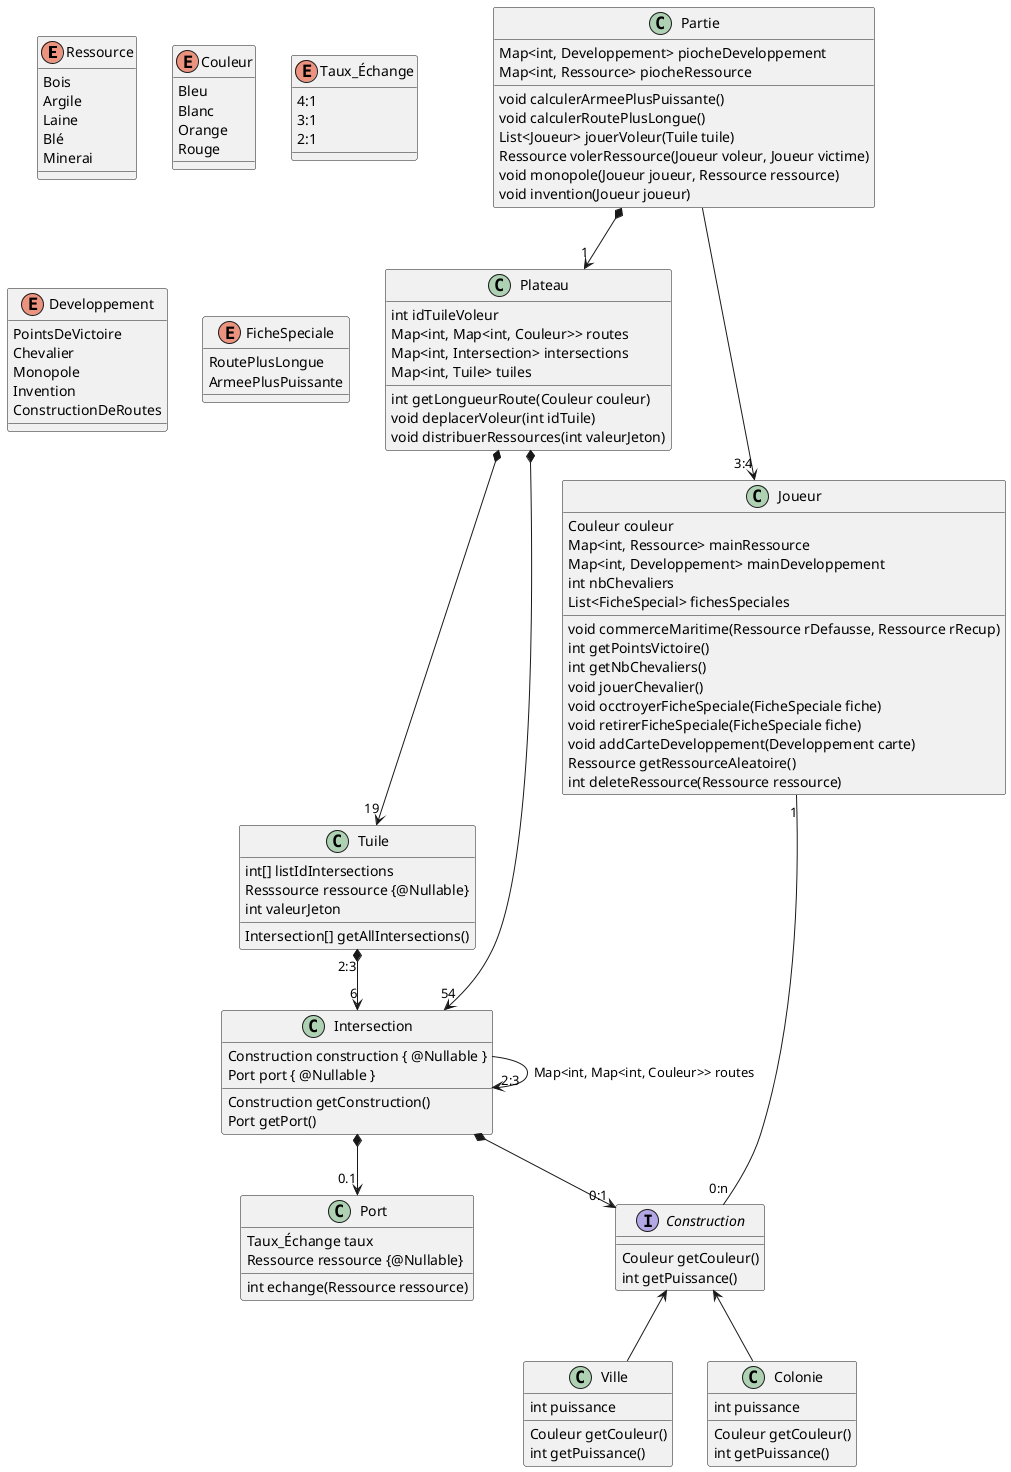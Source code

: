 @startuml

enum Ressource {
Bois
Argile
Laine
Blé
Minerai
}

enum Couleur {
Bleu
Blanc
Orange
Rouge
}

enum Taux_Échange {
4:1
3:1
2:1
}

enum Developpement {
PointsDeVictoire
Chevalier
Monopole
Invention
ConstructionDeRoutes
}

enum FicheSpeciale {
RoutePlusLongue
ArmeePlusPuissante
}

class Partie {
Map<int, Developpement> piocheDeveloppement
Map<int, Ressource> piocheRessource

void calculerArmeePlusPuissante()
void calculerRoutePlusLongue()
List<Joueur> jouerVoleur(Tuile tuile)
Ressource volerRessource(Joueur voleur, Joueur victime)
void monopole(Joueur joueur, Ressource ressource)
void invention(Joueur joueur)
}

class Plateau {
int idTuileVoleur
Map<int, Map<int, Couleur>> routes
Map<int, Intersection> intersections
Map<int, Tuile> tuiles

int getLongueurRoute(Couleur couleur)
void deplacerVoleur(int idTuile)
void distribuerRessources(int valeurJeton)
}

class Port{
Taux_Échange taux
Ressource ressource {@Nullable}

int echange(Ressource ressource)
}

class Tuile{
int[] listIdIntersections
Resssource ressource {@Nullable}
int valeurJeton

Intersection[] getAllIntersections()
}

class Intersection{
Construction construction { @Nullable }
Port port { @Nullable }

Construction getConstruction()
Port getPort()
}

class Joueur{
Couleur couleur
Map<int, Ressource> mainRessource
Map<int, Developpement> mainDeveloppement
int nbChevaliers
List<FicheSpecial> fichesSpeciales

void commerceMaritime(Ressource rDefausse, Ressource rRecup)
int getPointsVictoire()
int getNbChevaliers()
void jouerChevalier()
void occtroyerFicheSpeciale(FicheSpeciale fiche)
void retirerFicheSpeciale(FicheSpeciale fiche)
void addCarteDeveloppement(Developpement carte)
Ressource getRessourceAleatoire()
int deleteRessource(Ressource ressource)
}

interface Construction {
Couleur getCouleur()
int getPuissance()
}

class Ville {
int puissance

Couleur getCouleur()
int getPuissance()
}

class Colonie {
int puissance

Couleur getCouleur()
int getPuissance()
}



Construction <-d- Ville
Construction <-d- Colonie


Partie *--> "1" Plateau
Plateau *--> "19" Tuile
Plateau *--> "54" Intersection

Tuile "2:3" *-->"6" Intersection
Intersection *--> "0:1" Construction
Intersection --> "2:3" Intersection : Map<int, Map<int, Couleur>> routes

Intersection *--> "0.1" Port

Partie --> "3:4" Joueur
Joueur "1" -- "0:n" Construction

@enduml